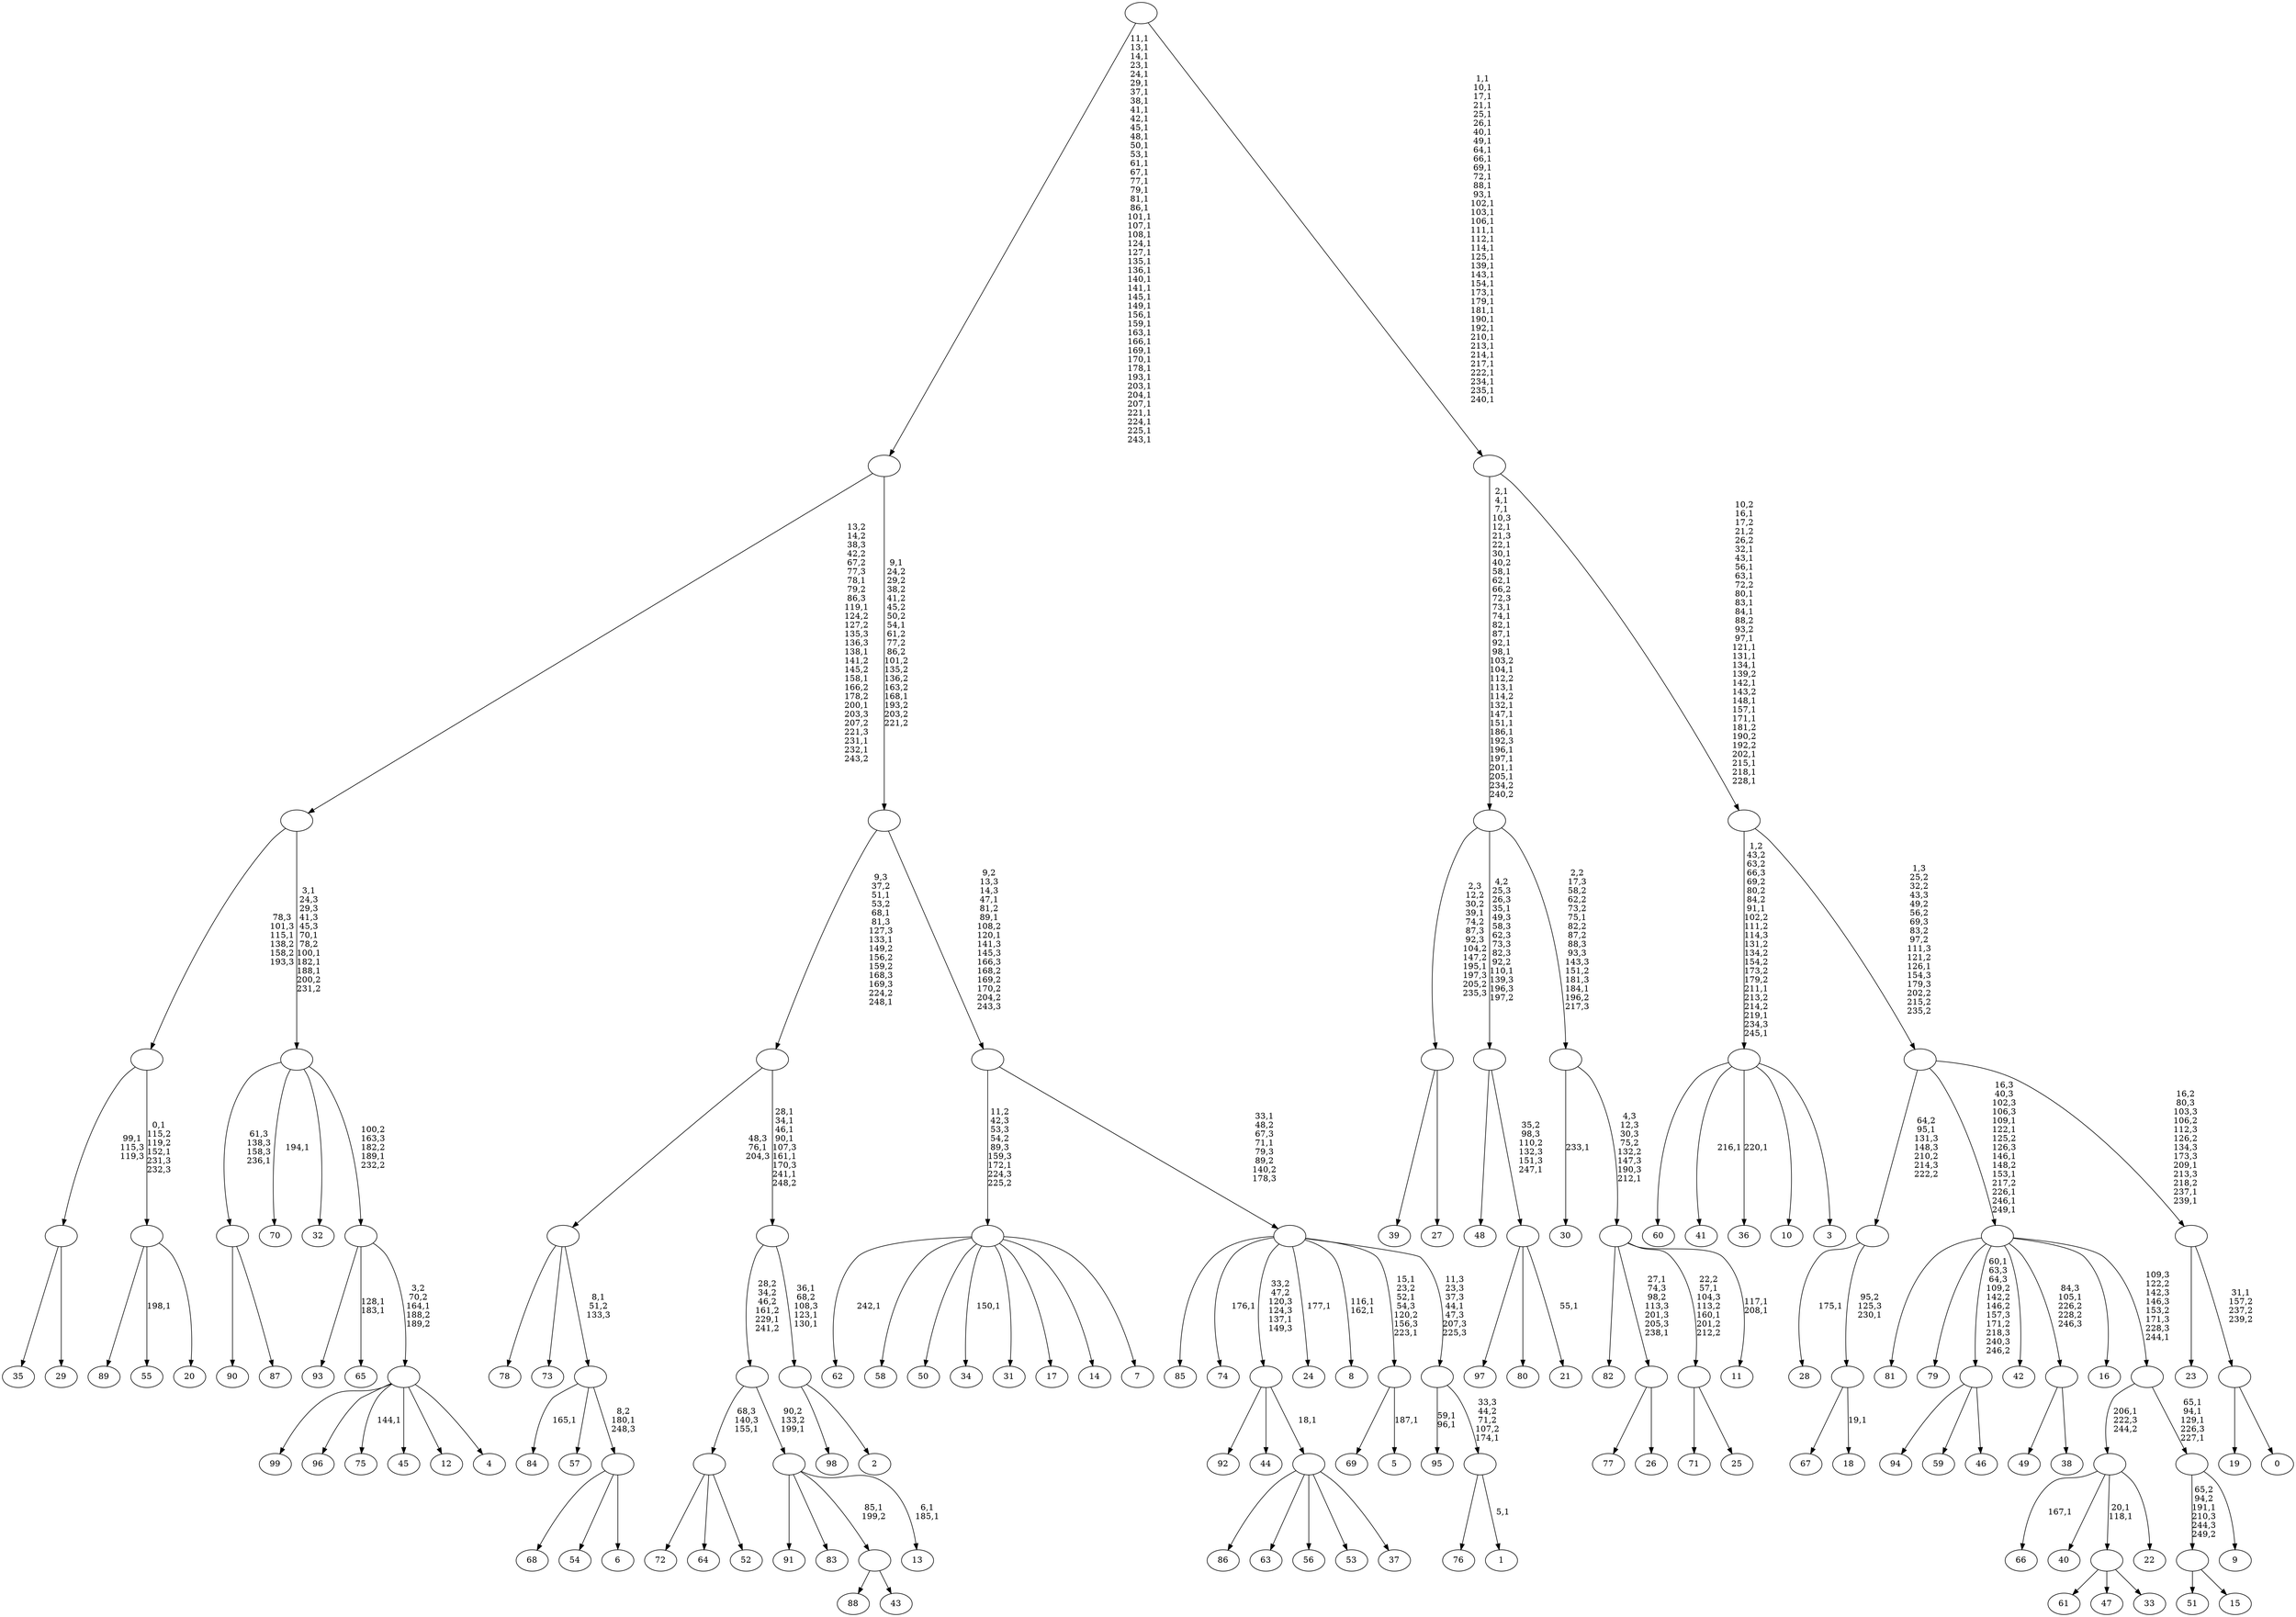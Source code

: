 digraph T {
	350 [label="99"]
	349 [label="98"]
	348 [label="97"]
	347 [label="96"]
	346 [label="95"]
	343 [label="94"]
	342 [label="93"]
	341 [label="92"]
	340 [label="91"]
	339 [label="90"]
	338 [label="89"]
	337 [label="88"]
	336 [label="87"]
	335 [label=""]
	334 [label="86"]
	333 [label="85"]
	332 [label="84"]
	330 [label="83"]
	329 [label="82"]
	328 [label="81"]
	327 [label="80"]
	326 [label="79"]
	325 [label="78"]
	324 [label="77"]
	323 [label="76"]
	322 [label="75"]
	320 [label="74"]
	318 [label="73"]
	317 [label="72"]
	316 [label="71"]
	315 [label="70"]
	313 [label="69"]
	312 [label="68"]
	311 [label="67"]
	310 [label="66"]
	308 [label="65"]
	305 [label="64"]
	304 [label="63"]
	303 [label="62"]
	301 [label="61"]
	300 [label="60"]
	299 [label="59"]
	298 [label="58"]
	297 [label="57"]
	296 [label="56"]
	295 [label="55"]
	293 [label="54"]
	292 [label="53"]
	291 [label="52"]
	290 [label=""]
	289 [label="51"]
	288 [label="50"]
	287 [label="49"]
	286 [label="48"]
	285 [label="47"]
	284 [label="46"]
	283 [label=""]
	282 [label="45"]
	281 [label="44"]
	280 [label="43"]
	279 [label=""]
	278 [label="42"]
	277 [label="41"]
	275 [label="40"]
	274 [label="39"]
	273 [label="38"]
	272 [label=""]
	271 [label="37"]
	270 [label=""]
	269 [label=""]
	268 [label="36"]
	266 [label="35"]
	265 [label="34"]
	263 [label="33"]
	262 [label=""]
	260 [label="32"]
	259 [label="31"]
	258 [label="30"]
	256 [label="29"]
	255 [label=""]
	254 [label="28"]
	252 [label="27"]
	251 [label=""]
	249 [label="26"]
	248 [label=""]
	246 [label="25"]
	245 [label=""]
	243 [label="24"]
	241 [label="23"]
	240 [label="22"]
	239 [label=""]
	238 [label="21"]
	236 [label=""]
	235 [label=""]
	233 [label="20"]
	232 [label=""]
	230 [label=""]
	229 [label="19"]
	228 [label="18"]
	226 [label=""]
	225 [label=""]
	224 [label="17"]
	223 [label="16"]
	222 [label="15"]
	221 [label=""]
	220 [label="14"]
	219 [label="13"]
	216 [label=""]
	215 [label=""]
	214 [label="12"]
	213 [label="11"]
	210 [label=""]
	209 [label=""]
	207 [label=""]
	183 [label="10"]
	182 [label="9"]
	181 [label=""]
	177 [label=""]
	176 [label=""]
	169 [label="8"]
	166 [label="7"]
	165 [label=""]
	164 [label="6"]
	163 [label=""]
	162 [label=""]
	161 [label=""]
	160 [label="5"]
	158 [label=""]
	155 [label="4"]
	154 [label=""]
	153 [label=""]
	152 [label=""]
	147 [label=""]
	140 [label="3"]
	139 [label=""]
	135 [label="2"]
	134 [label=""]
	131 [label=""]
	125 [label=""]
	121 [label="1"]
	119 [label=""]
	118 [label=""]
	117 [label=""]
	115 [label=""]
	112 [label=""]
	109 [label=""]
	63 [label="0"]
	62 [label=""]
	61 [label=""]
	58 [label=""]
	57 [label=""]
	37 [label=""]
	0 [label=""]
	335 -> 339 [label=""]
	335 -> 336 [label=""]
	290 -> 317 [label=""]
	290 -> 305 [label=""]
	290 -> 291 [label=""]
	283 -> 343 [label=""]
	283 -> 299 [label=""]
	283 -> 284 [label=""]
	279 -> 337 [label=""]
	279 -> 280 [label=""]
	272 -> 287 [label=""]
	272 -> 273 [label=""]
	270 -> 334 [label=""]
	270 -> 304 [label=""]
	270 -> 296 [label=""]
	270 -> 292 [label=""]
	270 -> 271 [label=""]
	269 -> 341 [label=""]
	269 -> 281 [label=""]
	269 -> 270 [label="18,1"]
	262 -> 301 [label=""]
	262 -> 285 [label=""]
	262 -> 263 [label=""]
	255 -> 266 [label=""]
	255 -> 256 [label=""]
	251 -> 274 [label=""]
	251 -> 252 [label=""]
	248 -> 324 [label=""]
	248 -> 249 [label=""]
	245 -> 316 [label=""]
	245 -> 246 [label=""]
	239 -> 262 [label="20,1\n118,1"]
	239 -> 310 [label="167,1"]
	239 -> 275 [label=""]
	239 -> 240 [label=""]
	236 -> 238 [label="55,1"]
	236 -> 348 [label=""]
	236 -> 327 [label=""]
	235 -> 286 [label=""]
	235 -> 236 [label="35,2\n98,3\n110,2\n132,3\n151,3\n247,1"]
	232 -> 295 [label="198,1"]
	232 -> 338 [label=""]
	232 -> 233 [label=""]
	230 -> 232 [label="0,1\n115,2\n119,2\n152,1\n231,3\n232,3"]
	230 -> 255 [label="99,1\n115,3\n119,3"]
	226 -> 228 [label="19,1"]
	226 -> 311 [label=""]
	225 -> 254 [label="175,1"]
	225 -> 226 [label="95,2\n125,3\n230,1"]
	221 -> 289 [label=""]
	221 -> 222 [label=""]
	216 -> 219 [label="6,1\n185,1"]
	216 -> 340 [label=""]
	216 -> 330 [label=""]
	216 -> 279 [label="85,1\n199,2"]
	215 -> 290 [label="68,3\n140,3\n155,1"]
	215 -> 216 [label="90,2\n133,2\n199,1"]
	210 -> 213 [label="117,1\n208,1"]
	210 -> 245 [label="22,2\n57,1\n104,3\n113,2\n160,1\n201,2\n212,2"]
	210 -> 248 [label="27,1\n74,3\n98,2\n113,3\n201,3\n205,3\n238,1"]
	210 -> 329 [label=""]
	209 -> 258 [label="233,1"]
	209 -> 210 [label="4,3\n12,3\n30,3\n75,2\n132,2\n147,3\n190,3\n212,1"]
	207 -> 209 [label="2,2\n17,3\n58,2\n62,2\n73,2\n75,1\n82,2\n87,2\n88,3\n93,3\n143,3\n151,2\n181,3\n184,1\n196,2\n217,3"]
	207 -> 235 [label="4,2\n25,3\n26,3\n35,1\n49,3\n58,3\n62,3\n73,3\n82,3\n92,2\n110,1\n139,3\n196,3\n197,2"]
	207 -> 251 [label="2,3\n12,2\n30,2\n39,1\n74,2\n87,3\n92,3\n104,2\n147,2\n195,1\n197,3\n205,2\n235,3"]
	181 -> 221 [label="65,2\n94,2\n191,1\n210,3\n244,3\n249,2"]
	181 -> 182 [label=""]
	177 -> 181 [label="65,1\n94,1\n129,1\n226,3\n227,1"]
	177 -> 239 [label="206,1\n222,3\n244,2"]
	176 -> 328 [label=""]
	176 -> 326 [label=""]
	176 -> 283 [label="60,1\n63,3\n64,3\n109,2\n142,2\n146,2\n157,3\n171,2\n218,3\n240,3\n246,2"]
	176 -> 278 [label=""]
	176 -> 272 [label="84,3\n105,1\n226,2\n228,2\n246,3"]
	176 -> 223 [label=""]
	176 -> 177 [label="109,3\n122,2\n142,3\n146,3\n153,2\n171,3\n228,3\n244,1"]
	165 -> 265 [label="150,1"]
	165 -> 303 [label="242,1"]
	165 -> 298 [label=""]
	165 -> 288 [label=""]
	165 -> 259 [label=""]
	165 -> 224 [label=""]
	165 -> 220 [label=""]
	165 -> 166 [label=""]
	163 -> 312 [label=""]
	163 -> 293 [label=""]
	163 -> 164 [label=""]
	162 -> 332 [label="165,1"]
	162 -> 297 [label=""]
	162 -> 163 [label="8,2\n180,1\n248,3"]
	161 -> 325 [label=""]
	161 -> 318 [label=""]
	161 -> 162 [label="8,1\n51,2\n133,3"]
	158 -> 160 [label="187,1"]
	158 -> 313 [label=""]
	154 -> 322 [label="144,1"]
	154 -> 350 [label=""]
	154 -> 347 [label=""]
	154 -> 282 [label=""]
	154 -> 214 [label=""]
	154 -> 155 [label=""]
	153 -> 308 [label="128,1\n183,1"]
	153 -> 342 [label=""]
	153 -> 154 [label="3,2\n70,2\n164,1\n188,2\n189,2"]
	152 -> 315 [label="194,1"]
	152 -> 335 [label="61,3\n138,3\n158,3\n236,1"]
	152 -> 260 [label=""]
	152 -> 153 [label="100,2\n163,3\n182,2\n189,1\n232,2"]
	147 -> 152 [label="3,1\n24,3\n29,3\n41,3\n45,3\n70,1\n78,2\n100,1\n182,1\n188,1\n200,2\n231,2"]
	147 -> 230 [label="78,3\n101,3\n115,1\n138,2\n158,2\n193,3"]
	139 -> 268 [label="220,1"]
	139 -> 277 [label="216,1"]
	139 -> 300 [label=""]
	139 -> 183 [label=""]
	139 -> 140 [label=""]
	134 -> 349 [label=""]
	134 -> 135 [label=""]
	131 -> 134 [label="36,1\n68,2\n108,3\n123,1\n130,1"]
	131 -> 215 [label="28,2\n34,2\n46,2\n161,2\n229,1\n241,2"]
	125 -> 131 [label="28,1\n34,1\n46,1\n90,1\n107,3\n161,1\n170,3\n241,1\n248,2"]
	125 -> 161 [label="48,3\n76,1\n204,3"]
	119 -> 121 [label="5,1"]
	119 -> 323 [label=""]
	118 -> 346 [label="59,1\n96,1"]
	118 -> 119 [label="33,3\n44,2\n71,2\n107,2\n174,1"]
	117 -> 158 [label="15,1\n23,2\n52,1\n54,3\n120,2\n156,3\n223,1"]
	117 -> 169 [label="116,1\n162,1"]
	117 -> 243 [label="177,1"]
	117 -> 320 [label="176,1"]
	117 -> 333 [label=""]
	117 -> 269 [label="33,2\n47,2\n120,3\n124,3\n137,1\n149,3"]
	117 -> 118 [label="11,3\n23,3\n37,3\n44,1\n47,3\n207,3\n225,3"]
	115 -> 117 [label="33,1\n48,2\n67,3\n71,1\n79,3\n89,2\n140,2\n178,3"]
	115 -> 165 [label="11,2\n42,3\n53,3\n54,2\n89,3\n159,3\n172,1\n224,3\n225,2"]
	112 -> 115 [label="9,2\n13,3\n14,3\n47,1\n81,2\n89,1\n108,2\n120,1\n141,3\n145,3\n166,3\n168,2\n169,2\n170,2\n204,2\n243,3"]
	112 -> 125 [label="9,3\n37,2\n51,1\n53,2\n68,1\n81,3\n127,3\n133,1\n149,2\n156,2\n159,2\n168,3\n169,3\n224,2\n248,1"]
	109 -> 112 [label="9,1\n24,2\n29,2\n38,2\n41,2\n45,2\n50,2\n54,1\n61,2\n77,2\n86,2\n101,2\n135,2\n136,2\n163,2\n168,1\n193,2\n203,2\n221,2"]
	109 -> 147 [label="13,2\n14,2\n38,3\n42,2\n67,2\n77,3\n78,1\n79,2\n86,3\n119,1\n124,2\n127,2\n135,3\n136,3\n138,1\n141,2\n145,2\n158,1\n166,2\n178,2\n200,1\n203,3\n207,2\n221,3\n231,1\n232,1\n243,2"]
	62 -> 229 [label=""]
	62 -> 63 [label=""]
	61 -> 241 [label=""]
	61 -> 62 [label="31,1\n157,2\n237,2\n239,2"]
	58 -> 61 [label="16,2\n80,3\n103,3\n106,2\n112,3\n126,2\n134,3\n173,3\n209,1\n213,3\n218,2\n237,1\n239,1"]
	58 -> 176 [label="16,3\n40,3\n102,3\n106,3\n109,1\n122,1\n125,2\n126,3\n146,1\n148,2\n153,1\n217,2\n226,1\n246,1\n249,1"]
	58 -> 225 [label="64,2\n95,1\n131,3\n148,3\n210,2\n214,3\n222,2"]
	57 -> 139 [label="1,2\n43,2\n63,2\n66,3\n69,2\n80,2\n84,2\n91,1\n102,2\n111,2\n114,3\n131,2\n134,2\n154,2\n173,2\n179,2\n211,1\n213,2\n214,2\n219,1\n234,3\n245,1"]
	57 -> 58 [label="1,3\n25,2\n32,2\n43,3\n49,2\n56,2\n69,3\n83,2\n97,2\n111,3\n121,2\n126,1\n154,3\n179,3\n202,2\n215,2\n235,2"]
	37 -> 57 [label="10,2\n16,1\n17,2\n21,2\n26,2\n32,1\n43,1\n56,1\n63,1\n72,2\n80,1\n83,1\n84,1\n88,2\n93,2\n97,1\n121,1\n131,1\n134,1\n139,2\n142,1\n143,2\n148,1\n157,1\n171,1\n181,2\n190,2\n192,2\n202,1\n215,1\n218,1\n228,1"]
	37 -> 207 [label="2,1\n4,1\n7,1\n10,3\n12,1\n21,3\n22,1\n30,1\n40,2\n58,1\n62,1\n66,2\n72,3\n73,1\n74,1\n82,1\n87,1\n92,1\n98,1\n103,2\n104,1\n112,2\n113,1\n114,2\n132,1\n147,1\n151,1\n186,1\n192,3\n196,1\n197,1\n201,1\n205,1\n234,2\n240,2"]
	0 -> 37 [label="1,1\n10,1\n17,1\n21,1\n25,1\n26,1\n40,1\n49,1\n64,1\n66,1\n69,1\n72,1\n88,1\n93,1\n102,1\n103,1\n106,1\n111,1\n112,1\n114,1\n125,1\n139,1\n143,1\n154,1\n173,1\n179,1\n181,1\n190,1\n192,1\n210,1\n213,1\n214,1\n217,1\n222,1\n234,1\n235,1\n240,1"]
	0 -> 109 [label="11,1\n13,1\n14,1\n23,1\n24,1\n29,1\n37,1\n38,1\n41,1\n42,1\n45,1\n48,1\n50,1\n53,1\n61,1\n67,1\n77,1\n79,1\n81,1\n86,1\n101,1\n107,1\n108,1\n124,1\n127,1\n135,1\n136,1\n140,1\n141,1\n145,1\n149,1\n156,1\n159,1\n163,1\n166,1\n169,1\n170,1\n178,1\n193,1\n203,1\n204,1\n207,1\n221,1\n224,1\n225,1\n243,1"]
}
